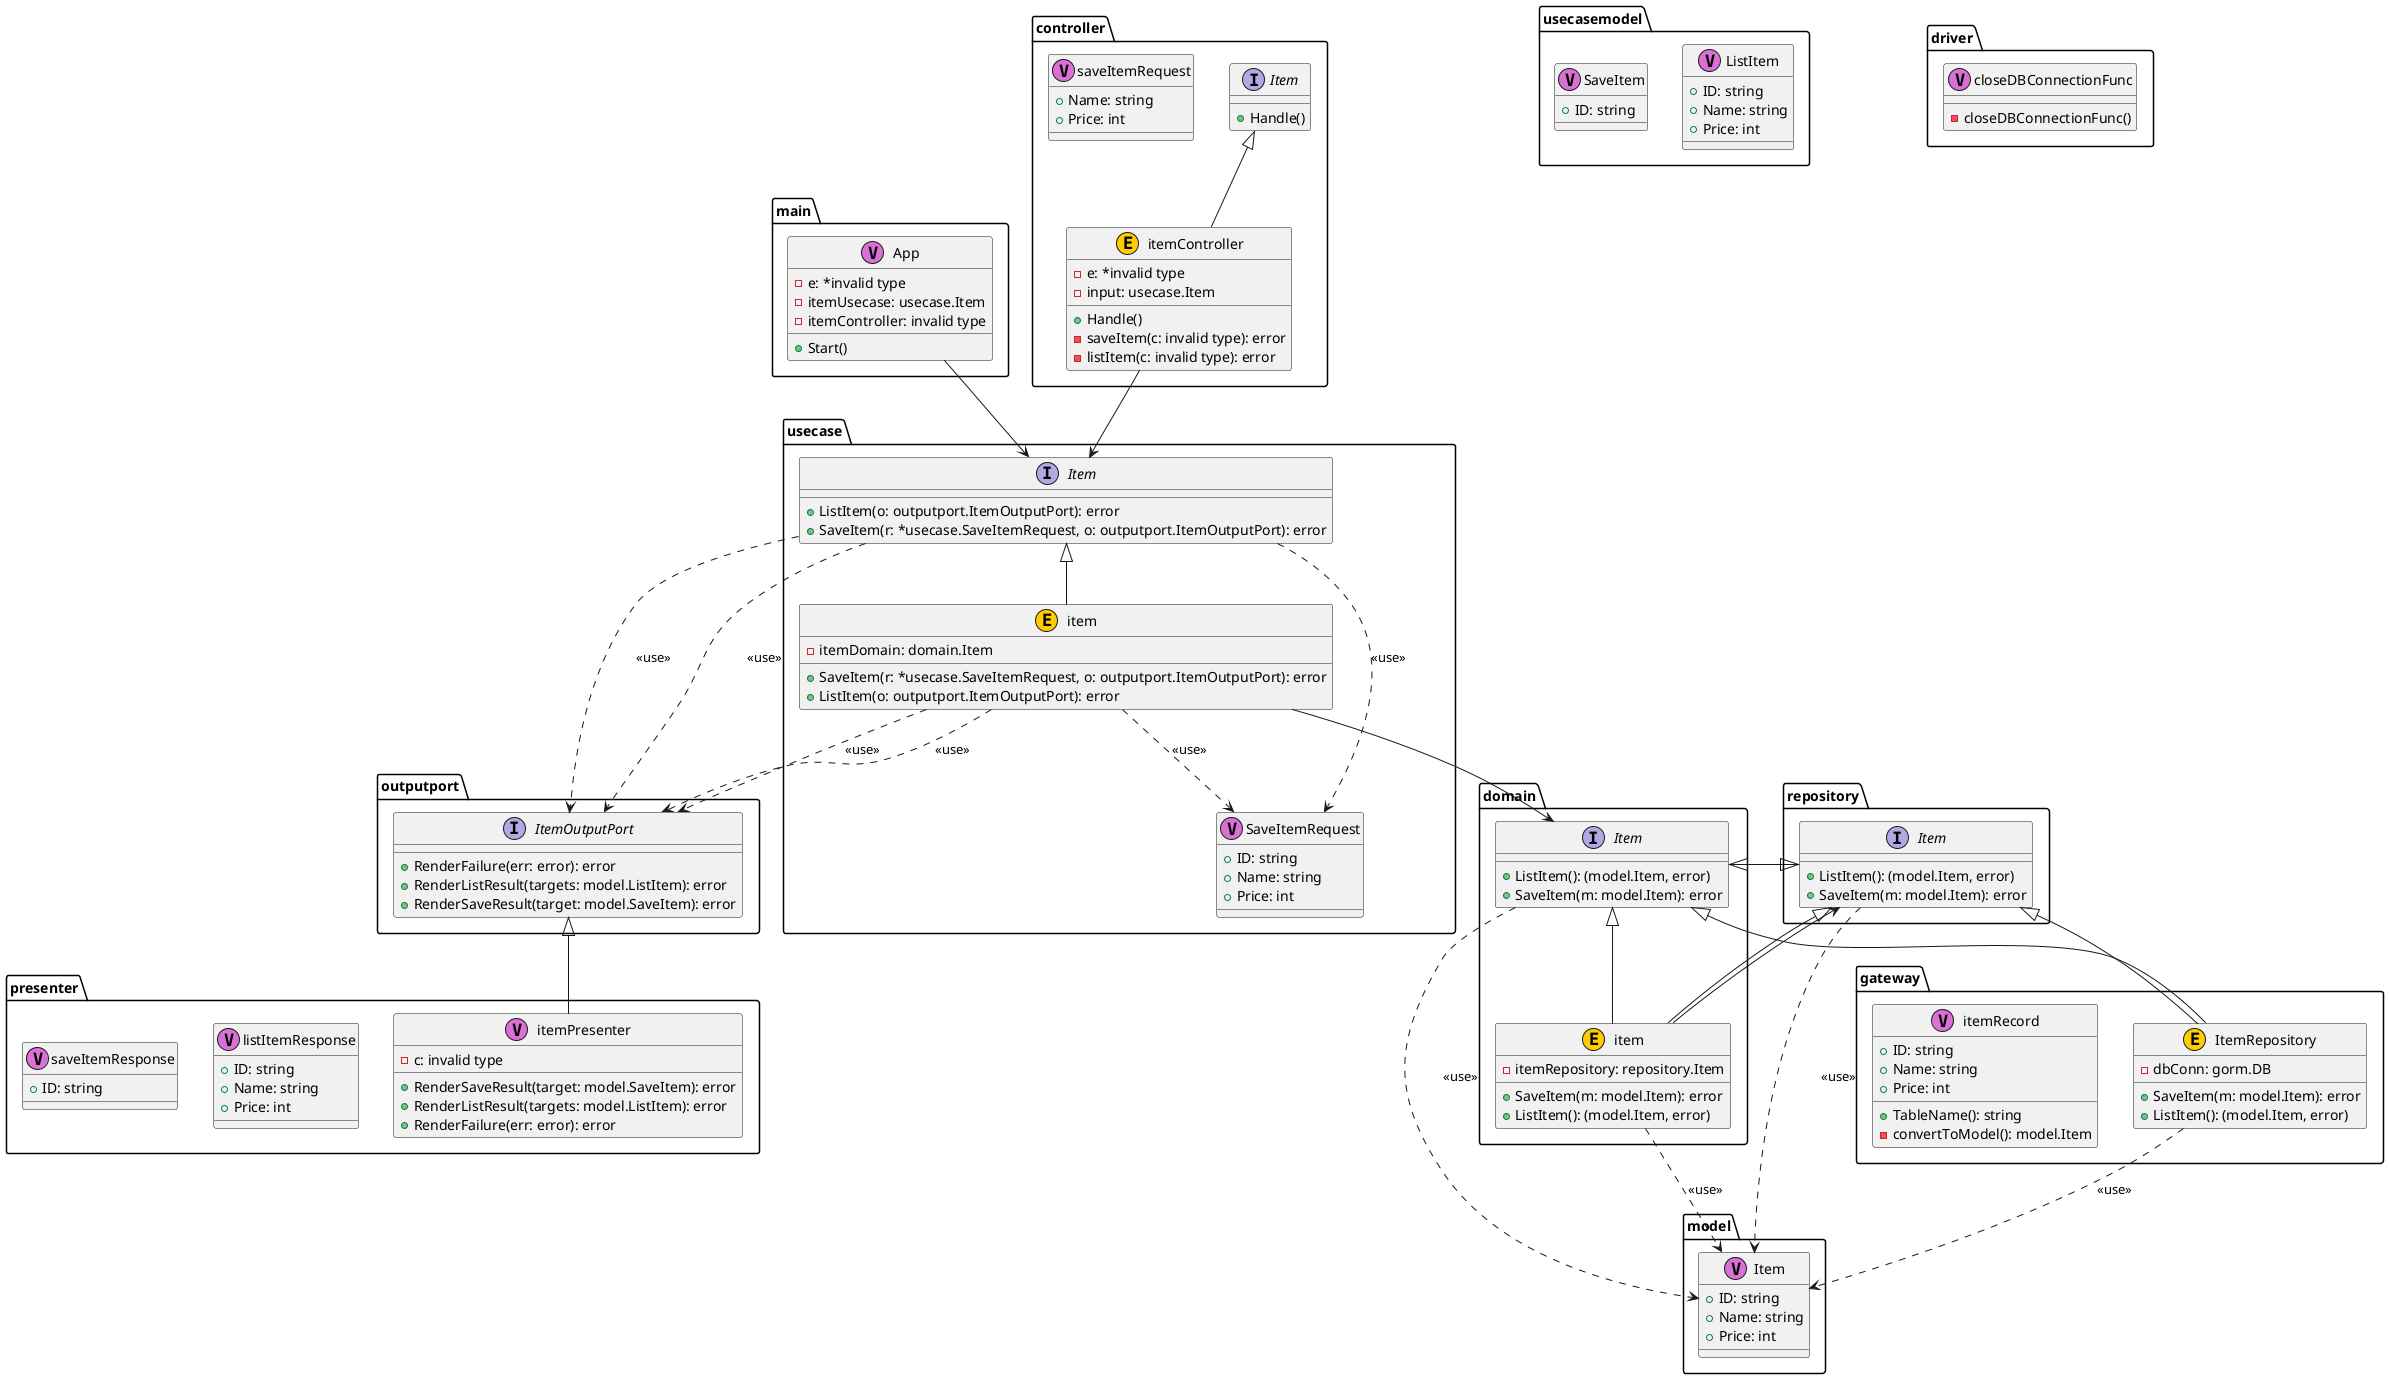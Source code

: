@startuml

package "presenter" {
	class "itemPresenter" as presenter.itemPresenter <<V,Orchid>> {
		-c: invalid type
		+RenderSaveResult(target: model.SaveItem): error
		+RenderListResult(targets: model.ListItem): error
		+RenderFailure(err: error): error
	}
}



package "presenter" {
	class "listItemResponse" as presenter.listItemResponse <<V,Orchid>> {
		+ID: string
		+Name: string
		+Price: int
	}
}



package "presenter" {
	class "saveItemResponse" as presenter.saveItemResponse <<V,Orchid>> {
		+ID: string
	}
}



package "domain" {
	interface "Item" as domain.Item {
		+ListItem(): (model.Item, error)
		+SaveItem(m: model.Item): error
	}
}


	domain.Item ..> model.Item : <<use>> 

package "domain" {
	class "item" as domain.item <<E,#FFCC00>> {
		-itemRepository: repository.Item
		+SaveItem(m: model.Item): error
		+ListItem(): (model.Item, error)
	}
}

	domain.item --> repository.Item

	domain.item ..> model.Item : <<use>> 

package "main" {
	class "App" as main.App <<V,Orchid>> {
		-e: *invalid type
		-itemUsecase: usecase.Item
		-itemController: invalid type
		+Start()
	}
}

	main.App --> usecase.Item


package "usecase" {
	interface "Item" as usecase.Item {
		+ListItem(o: outputport.ItemOutputPort): error
		+SaveItem(r: *usecase.SaveItemRequest, o: outputport.ItemOutputPort): error
	}
}


	usecase.Item ..> outputport.ItemOutputPort : <<use>> 
	usecase.Item ..> usecase.SaveItemRequest : <<use>> 
	usecase.Item ..> outputport.ItemOutputPort : <<use>> 

package "usecase" {
	class "SaveItemRequest" as usecase.SaveItemRequest <<V,Orchid>> {
		+ID: string
		+Name: string
		+Price: int
	}
}



package "usecase" {
	class "item" as usecase.item <<E,#FFCC00>> {
		-itemDomain: domain.Item
		+SaveItem(r: *usecase.SaveItemRequest, o: outputport.ItemOutputPort): error
		+ListItem(o: outputport.ItemOutputPort): error
	}
}

	usecase.item --> domain.Item

	usecase.item ..> usecase.SaveItemRequest : <<use>> 
	usecase.item ..> outputport.ItemOutputPort : <<use>> 
	usecase.item ..> outputport.ItemOutputPort : <<use>> 

package "usecasemodel" {
	class "ListItem" as usecasemodel.ListItem <<V,Orchid>> {
		+ID: string
		+Name: string
		+Price: int
	}
}



package "usecasemodel" {
	class "SaveItem" as usecasemodel.SaveItem <<V,Orchid>> {
		+ID: string
	}
}



package "controller" {
	interface "Item" as controller.Item {
		+Handle()
	}
}



package "controller" {
	class "itemController" as controller.itemController <<E,#FFCC00>> {
		-e: *invalid type
		-input: usecase.Item
		+Handle()
		-saveItem(c: invalid type): error
		-listItem(c: invalid type): error
	}
}

	controller.itemController --> usecase.Item


package "controller" {
	class "saveItemRequest" as controller.saveItemRequest <<V,Orchid>> {
		+Name: string
		+Price: int
	}
}



package "model" {
	class "Item" as model.Item <<V,Orchid>> {
		+ID: string
		+Name: string
		+Price: int
	}
}



package "repository" {
	interface "Item" as repository.Item {
		+ListItem(): (model.Item, error)
		+SaveItem(m: model.Item): error
	}
}


	repository.Item ..> model.Item : <<use>> 

package "driver" {
	class "closeDBConnectionFunc" as driver.closeDBConnectionFunc <<V,Orchid>> {
		-closeDBConnectionFunc()
	}
}



package "outputport" {
	interface "ItemOutputPort" as outputport.ItemOutputPort {
		+RenderFailure(err: error): error
		+RenderListResult(targets: model.ListItem): error
		+RenderSaveResult(target: model.SaveItem): error
	}
}



package "gateway" {
	class "ItemRepository" as gateway.ItemRepository <<E,#FFCC00>> {
		-dbConn: gorm.DB
		+SaveItem(m: model.Item): error
		+ListItem(): (model.Item, error)
	}
}


	gateway.ItemRepository ..> model.Item : <<use>> 

package "gateway" {
	class "itemRecord" as gateway.itemRecord <<V,Orchid>> {
		+ID: string
		+Name: string
		+Price: int
		+TableName(): string
		-convertToModel(): model.Item
	}
}



	presenter.itemPresenter -up-|> outputport.ItemOutputPort
	domain.Item -up-|> repository.Item
	domain.item -up-|> domain.Item
	domain.item -up-|> repository.Item
	usecase.item -up-|> usecase.Item
	controller.itemController -up-|> controller.Item
	repository.Item -up-|> domain.Item
	gateway.ItemRepository -up-|> domain.Item
	gateway.ItemRepository -up-|> repository.Item


@enduml
